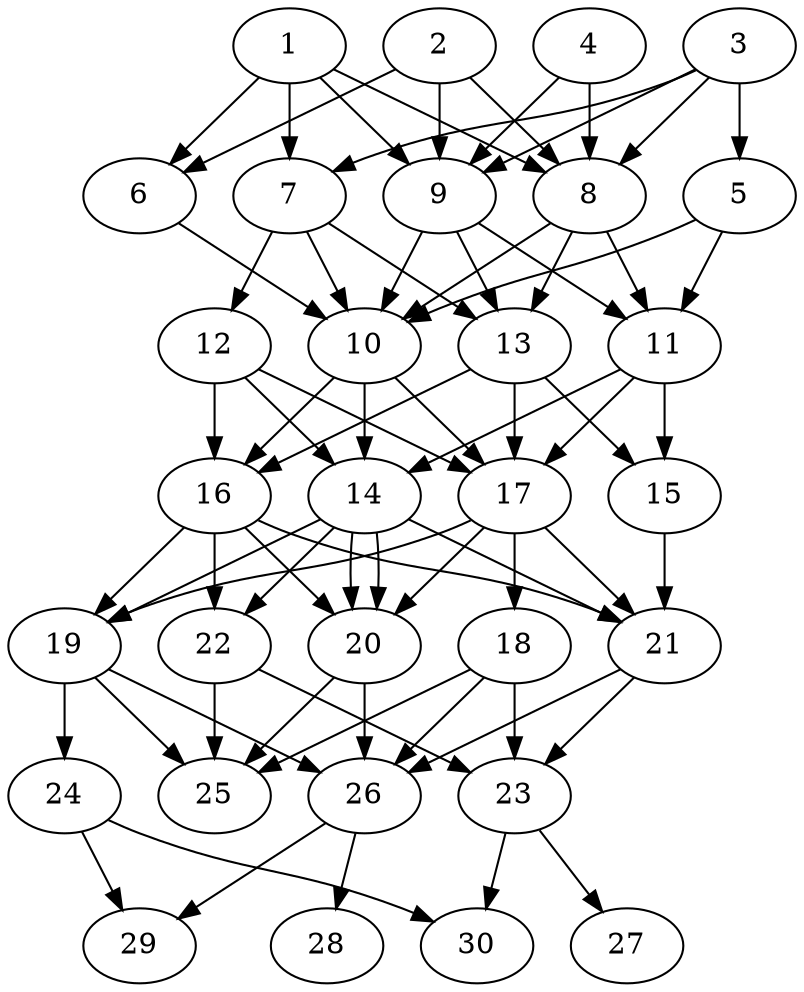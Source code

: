// DAG automatically generated by daggen at Thu Oct  3 14:04:18 2019
// ./daggen --dot -n 30 --ccr 0.4 --fat 0.5 --regular 0.9 --density 0.9 --mindata 5242880 --maxdata 52428800 
digraph G {
  1 [size="49671680", alpha="0.06", expect_size="19868672"] 
  1 -> 6 [size ="19868672"]
  1 -> 7 [size ="19868672"]
  1 -> 8 [size ="19868672"]
  1 -> 9 [size ="19868672"]
  2 [size="28997120", alpha="0.07", expect_size="11598848"] 
  2 -> 6 [size ="11598848"]
  2 -> 8 [size ="11598848"]
  2 -> 9 [size ="11598848"]
  3 [size="33203200", alpha="0.16", expect_size="13281280"] 
  3 -> 5 [size ="13281280"]
  3 -> 7 [size ="13281280"]
  3 -> 8 [size ="13281280"]
  3 -> 9 [size ="13281280"]
  4 [size="102993920", alpha="0.06", expect_size="41197568"] 
  4 -> 8 [size ="41197568"]
  4 -> 9 [size ="41197568"]
  5 [size="43970560", alpha="0.15", expect_size="17588224"] 
  5 -> 10 [size ="17588224"]
  5 -> 11 [size ="17588224"]
  6 [size="125027840", alpha="0.01", expect_size="50011136"] 
  6 -> 10 [size ="50011136"]
  7 [size="57556480", alpha="0.17", expect_size="23022592"] 
  7 -> 10 [size ="23022592"]
  7 -> 12 [size ="23022592"]
  7 -> 13 [size ="23022592"]
  8 [size="69806080", alpha="0.19", expect_size="27922432"] 
  8 -> 10 [size ="27922432"]
  8 -> 11 [size ="27922432"]
  8 -> 13 [size ="27922432"]
  9 [size="107563520", alpha="0.19", expect_size="43025408"] 
  9 -> 10 [size ="43025408"]
  9 -> 11 [size ="43025408"]
  9 -> 13 [size ="43025408"]
  10 [size="38586880", alpha="0.05", expect_size="15434752"] 
  10 -> 14 [size ="15434752"]
  10 -> 16 [size ="15434752"]
  10 -> 17 [size ="15434752"]
  11 [size="104678400", alpha="0.06", expect_size="41871360"] 
  11 -> 14 [size ="41871360"]
  11 -> 15 [size ="41871360"]
  11 -> 17 [size ="41871360"]
  12 [size="24504320", alpha="0.19", expect_size="9801728"] 
  12 -> 14 [size ="9801728"]
  12 -> 16 [size ="9801728"]
  12 -> 17 [size ="9801728"]
  13 [size="65423360", alpha="0.10", expect_size="26169344"] 
  13 -> 15 [size ="26169344"]
  13 -> 16 [size ="26169344"]
  13 -> 17 [size ="26169344"]
  14 [size="39705600", alpha="0.06", expect_size="15882240"] 
  14 -> 19 [size ="15882240"]
  14 -> 20 [size ="15882240"]
  14 -> 20 [size ="15882240"]
  14 -> 21 [size ="15882240"]
  14 -> 22 [size ="15882240"]
  15 [size="73850880", alpha="0.20", expect_size="29540352"] 
  15 -> 21 [size ="29540352"]
  16 [size="42112000", alpha="0.01", expect_size="16844800"] 
  16 -> 19 [size ="16844800"]
  16 -> 20 [size ="16844800"]
  16 -> 21 [size ="16844800"]
  16 -> 22 [size ="16844800"]
  17 [size="47331840", alpha="0.20", expect_size="18932736"] 
  17 -> 18 [size ="18932736"]
  17 -> 19 [size ="18932736"]
  17 -> 20 [size ="18932736"]
  17 -> 21 [size ="18932736"]
  18 [size="27717120", alpha="0.19", expect_size="11086848"] 
  18 -> 23 [size ="11086848"]
  18 -> 25 [size ="11086848"]
  18 -> 26 [size ="11086848"]
  19 [size="20997120", alpha="0.17", expect_size="8398848"] 
  19 -> 24 [size ="8398848"]
  19 -> 25 [size ="8398848"]
  19 -> 26 [size ="8398848"]
  20 [size="17441280", alpha="0.08", expect_size="6976512"] 
  20 -> 25 [size ="6976512"]
  20 -> 26 [size ="6976512"]
  21 [size="46638080", alpha="0.05", expect_size="18655232"] 
  21 -> 23 [size ="18655232"]
  21 -> 26 [size ="18655232"]
  22 [size="83973120", alpha="0.04", expect_size="33589248"] 
  22 -> 23 [size ="33589248"]
  22 -> 25 [size ="33589248"]
  23 [size="75996160", alpha="0.08", expect_size="30398464"] 
  23 -> 27 [size ="30398464"]
  23 -> 30 [size ="30398464"]
  24 [size="14279680", alpha="0.06", expect_size="5711872"] 
  24 -> 29 [size ="5711872"]
  24 -> 30 [size ="5711872"]
  25 [size="51046400", alpha="0.10", expect_size="20418560"] 
  26 [size="50168320", alpha="0.12", expect_size="20067328"] 
  26 -> 28 [size ="20067328"]
  26 -> 29 [size ="20067328"]
  27 [size="54410240", alpha="0.02", expect_size="21764096"] 
  28 [size="51622400", alpha="0.02", expect_size="20648960"] 
  29 [size="44188160", alpha="0.18", expect_size="17675264"] 
  30 [size="25635840", alpha="0.18", expect_size="10254336"] 
}
